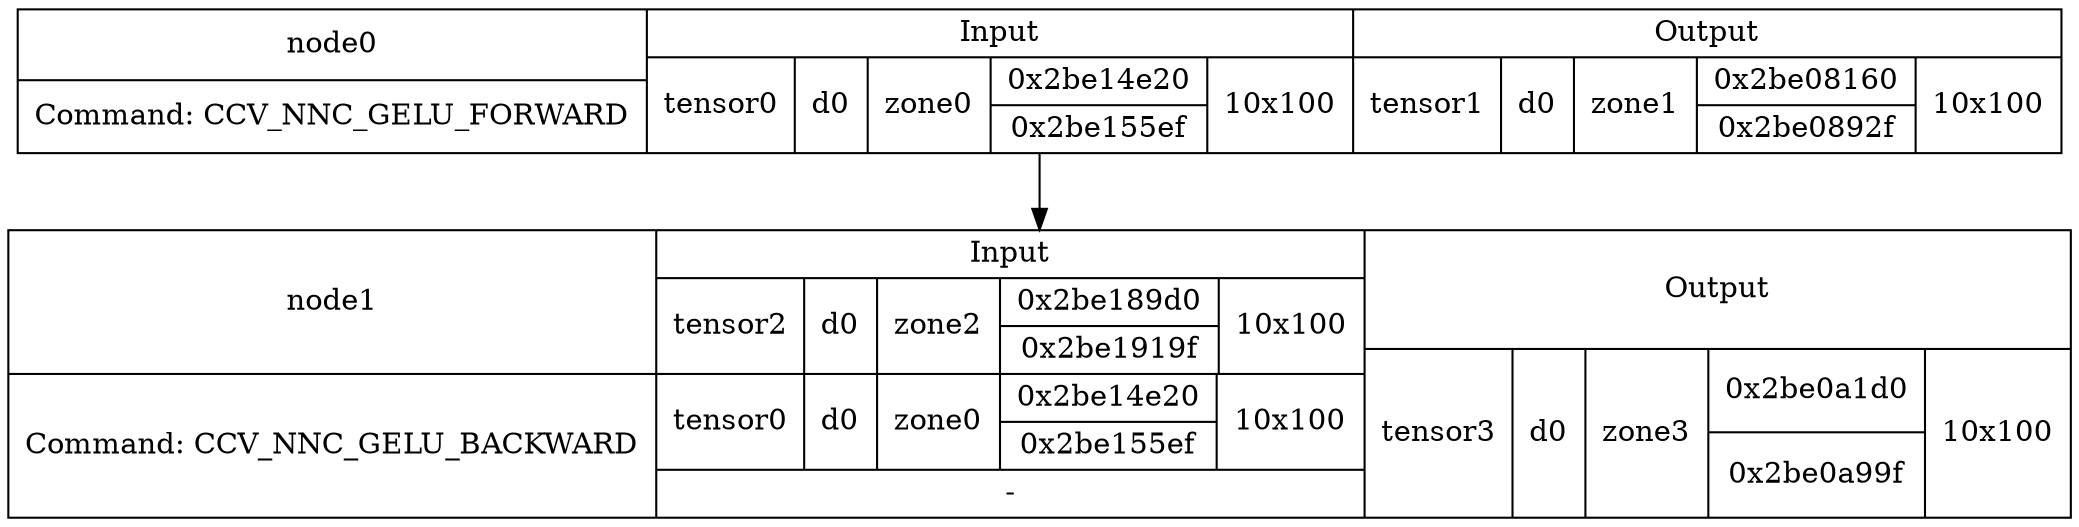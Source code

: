 digraph G {
compound=true;
node0 [shape=record,label="{node0|Command: CCV_NNC_GELU_FORWARD}|{Input|{tensor0|d0|zone0|{0x2be14e20|0x2be155ef}|10x100}}|{Output|{tensor1|d0|zone1|{0x2be08160|0x2be0892f}|10x100}}"];
node1 [shape=record,label="{node1|Command: CCV_NNC_GELU_BACKWARD}|{Input|{tensor2|d0|zone2|{0x2be189d0|0x2be1919f}|10x100}|{tensor0|d0|zone0|{0x2be14e20|0x2be155ef}|10x100}|-}|{Output|{tensor3|d0|zone3|{0x2be0a1d0|0x2be0a99f}|10x100}}"];
node0 -> node1;
}
